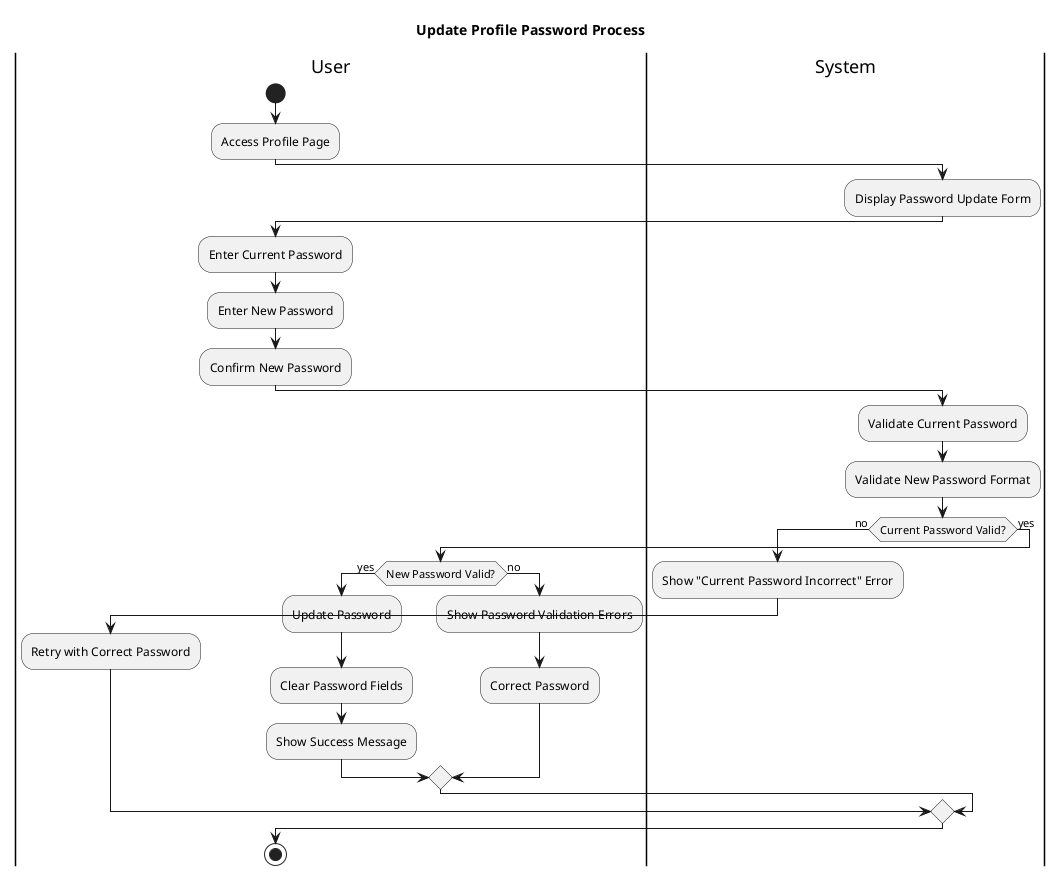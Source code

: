 @startuml profile_update_password
title Update Profile Password Process

|User|
start
:Access Profile Page;

|System|
:Display Password Update Form;

|User|
:Enter Current Password;
:Enter New Password;
:Confirm New Password;

|System|
:Validate Current Password;
:Validate New Password Format;

if (Current Password Valid?) then (no)
  :Show "Current Password Incorrect" Error;
  |User|
  :Retry with Correct Password;
else (yes)
  if (New Password Valid?) then (yes)
    :Update Password;
    :Clear Password Fields;
    :Show Success Message;
  else (no)
    :Show Password Validation Errors;
    |User|
    :Correct Password;
  endif
endif

stop

@enduml